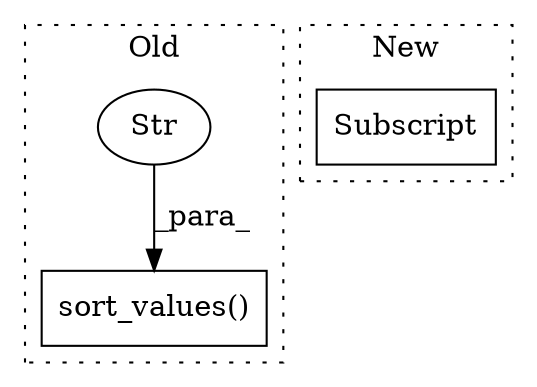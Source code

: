 digraph G {
subgraph cluster0 {
1 [label="sort_values()" a="75" s="5711,5808" l="87,1" shape="box"];
3 [label="Str" a="66" s="5798" l="10" shape="ellipse"];
label = "Old";
style="dotted";
}
subgraph cluster1 {
2 [label="Subscript" a="63" s="6132,0" l="17,0" shape="box"];
label = "New";
style="dotted";
}
3 -> 1 [label="_para_"];
}